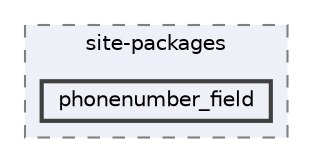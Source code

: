 digraph "C:/Users/LukeMabie/documents/Development/Password_Saver_Using_Django-master/venv/Lib/site-packages/phonenumber_field"
{
 // LATEX_PDF_SIZE
  bgcolor="transparent";
  edge [fontname=Helvetica,fontsize=10,labelfontname=Helvetica,labelfontsize=10];
  node [fontname=Helvetica,fontsize=10,shape=box,height=0.2,width=0.4];
  compound=true
  subgraph clusterdir_880bfa2d0d53b289c2c7691ccbc75f95 {
    graph [ bgcolor="#edf0f7", pencolor="grey50", label="site-packages", fontname=Helvetica,fontsize=10 style="filled,dashed", URL="dir_880bfa2d0d53b289c2c7691ccbc75f95.html",tooltip=""]
  dir_d493c6cbddbc69616a37f956bd3befde [label="phonenumber_field", fillcolor="#edf0f7", color="grey25", style="filled,bold", URL="dir_d493c6cbddbc69616a37f956bd3befde.html",tooltip=""];
  }
}
